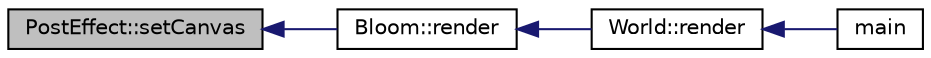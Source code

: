 digraph "PostEffect::setCanvas"
{
  edge [fontname="Helvetica",fontsize="10",labelfontname="Helvetica",labelfontsize="10"];
  node [fontname="Helvetica",fontsize="10",shape=record];
  rankdir="LR";
  Node1 [label="PostEffect::setCanvas",height=0.2,width=0.4,color="black", fillcolor="grey75", style="filled", fontcolor="black"];
  Node1 -> Node2 [dir="back",color="midnightblue",fontsize="10",style="solid",fontname="Helvetica"];
  Node2 [label="Bloom::render",height=0.2,width=0.4,color="black", fillcolor="white", style="filled",URL="$class_bloom.html#a7754f494e4a503d4483215912efe6687"];
  Node2 -> Node3 [dir="back",color="midnightblue",fontsize="10",style="solid",fontname="Helvetica"];
  Node3 [label="World::render",height=0.2,width=0.4,color="black", fillcolor="white", style="filled",URL="$class_world.html#a150eab10c21532162bb698d72aecec16"];
  Node3 -> Node4 [dir="back",color="midnightblue",fontsize="10",style="solid",fontname="Helvetica"];
  Node4 [label="main",height=0.2,width=0.4,color="black", fillcolor="white", style="filled",URL="$main_8cpp.html#a3c04138a5bfe5d72780bb7e82a18e627"];
}
